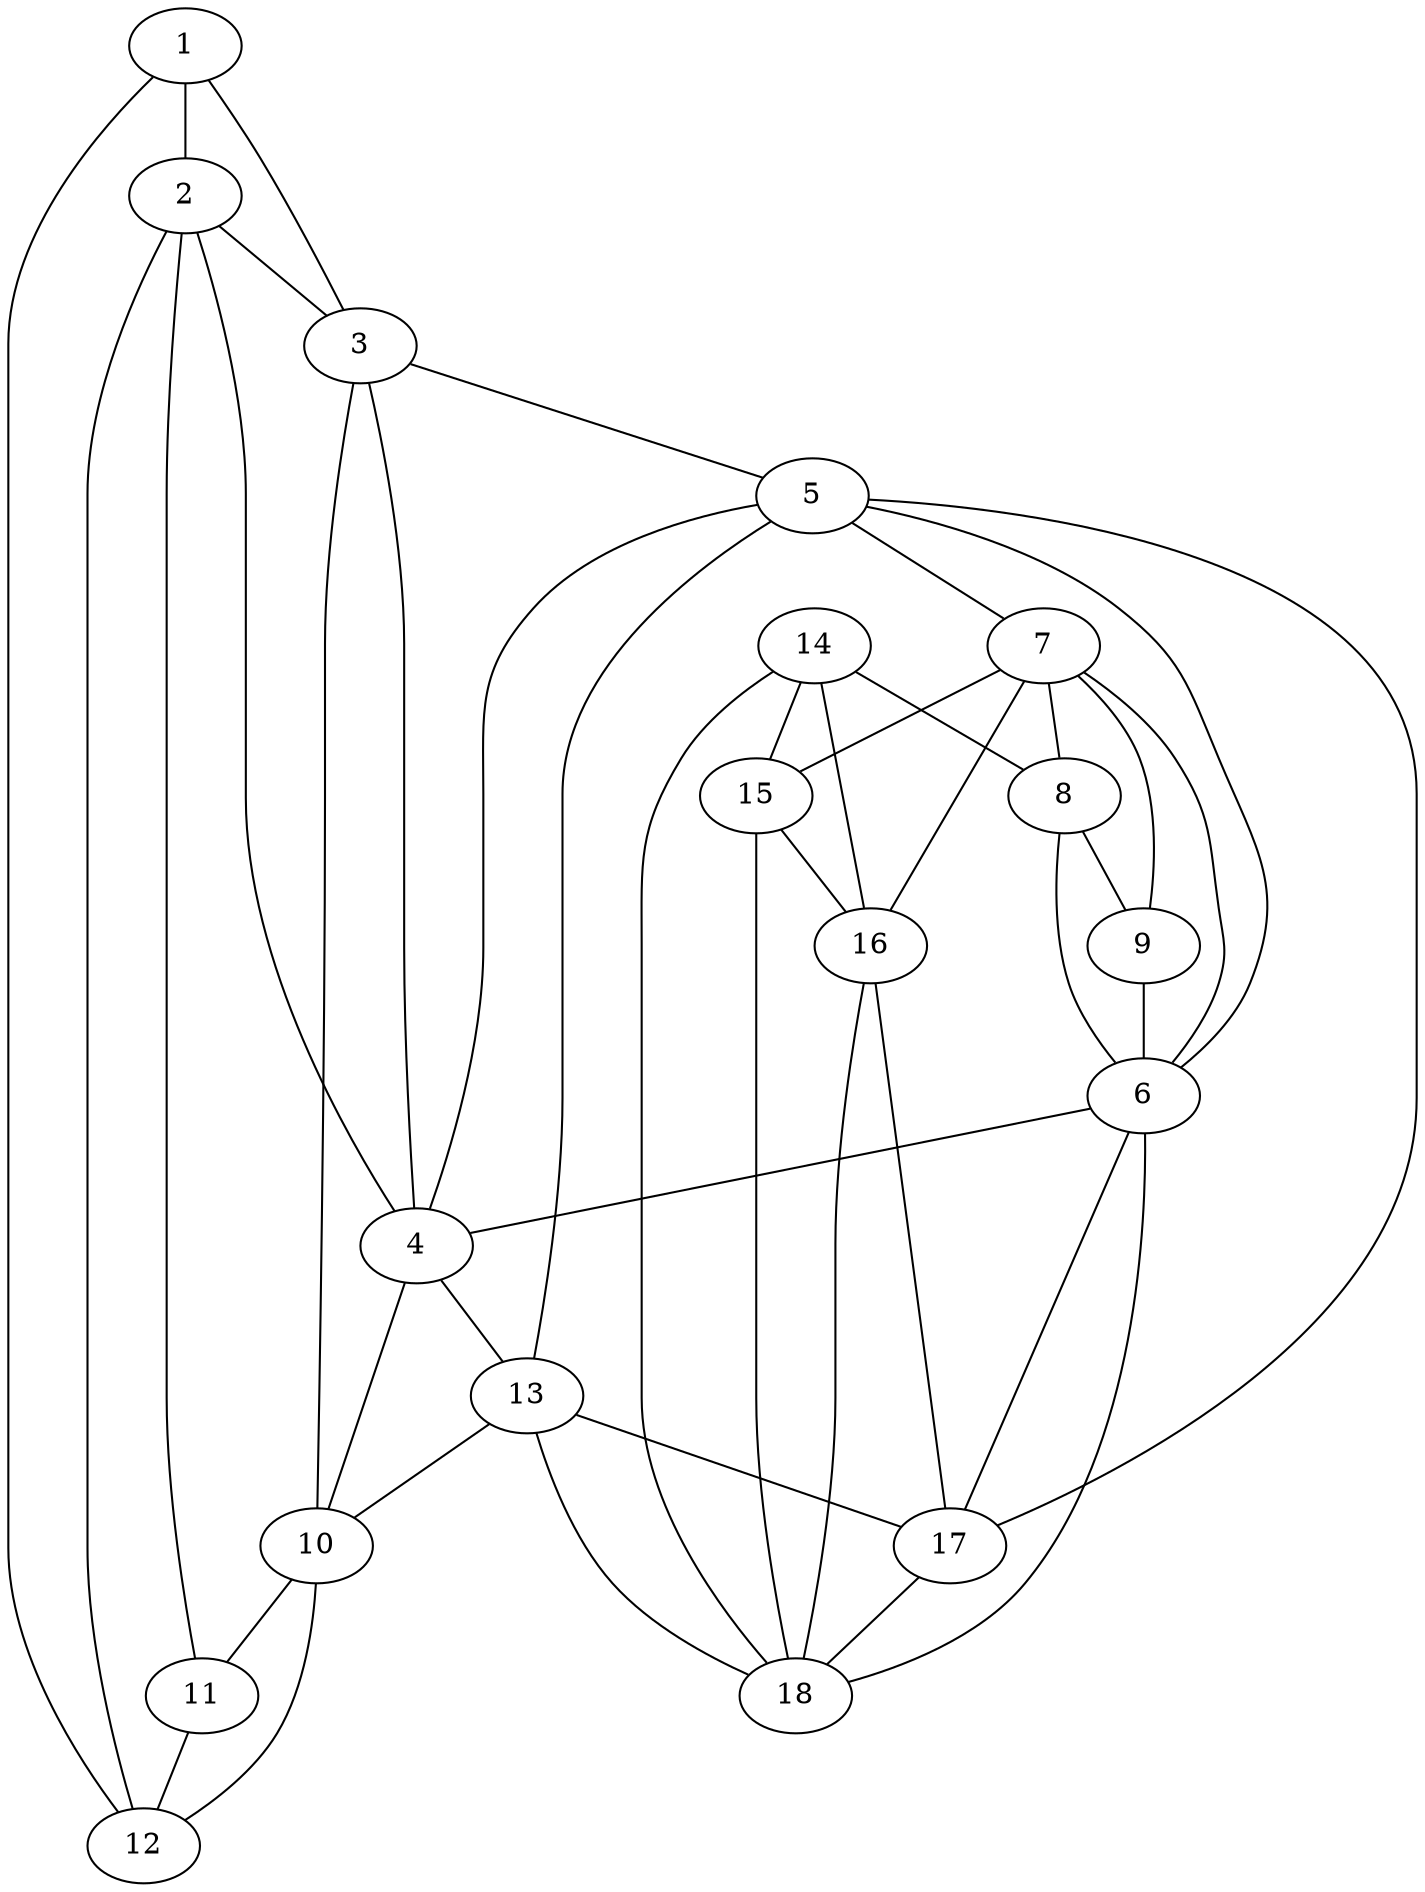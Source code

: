graph pdb1e47 {
	1	 [aaLength=19,
		sequence=ERNKLARQIIDTCLEMTRL,
		type=0];
	2	 [aaLength=5,
		sequence=PYEKL,
		type=0];
	1 -- 2	 [distance0="44.85215",
		frequency=1,
		type0=1];
	3	 [aaLength=5,
		sequence=TESHI,
		type=0];
	1 -- 3	 [distance0="49.85226",
		frequency=1,
		type0=2];
	12	 [aaLength=6,
		sequence=NVSVRY,
		type=1];
	1 -- 12	 [distance0="57.99801",
		frequency=1,
		type0=3];
	2 -- 3	 [distance0="13.66303",
		distance1="0.0",
		frequency=2,
		type0=1,
		type1=5];
	4	 [aaLength=12,
		sequence=QWRFHMAAYQSR,
		type=0];
	2 -- 4	 [distance0="34.27604",
		frequency=1,
		type0=2];
	11	 [aaLength=4,
		sequence=GMLI,
		type=1];
	2 -- 11	 [distance0="43.80737",
		frequency=1,
		type0=3];
	5	 [aaLength=11,
		sequence=AVHCTAVSILN,
		type=0];
	3 -- 5	 [distance0="46.55545",
		frequency=1,
		type0=3];
	10	 [aaLength=3,
		sequence=VFI,
		type=1];
	3 -- 10	 [distance0="0.0",
		frequency=1,
		type0=5];
	4 -- 5	 [distance0="30.9762",
		frequency=1,
		type0=2];
	4 -- 3	 [distance0="23.98729",
		frequency=1,
		type0=1];
	13	 [aaLength=5,
		sequence=AVVHN,
		type=1];
	4 -- 13	 [distance0="4.0",
		frequency=1,
		type0=4];
	6	 [aaLength=8,
		sequence=HYMIAAAG,
		type=0];
	5 -- 6	 [distance0="24.41354",
		frequency=1,
		type0=1];
	7	 [aaLength=12,
		sequence=TRELSEHVALAL,
		type=0];
	5 -- 7	 [distance0="43.95069",
		frequency=1,
		type0=3];
	17	 [aaLength=2,
		sequence=IP,
		type=1];
	5 -- 17	 [distance0="2.0",
		frequency=1,
		type0=4];
	6 -- 4	 [distance0="45.24669",
		frequency=1,
		type0=3];
	18	 [aaLength=2,
		sequence=SI,
		type=1];
	6 -- 18	 [distance0="2.0",
		frequency=1,
		type0=4];
	7 -- 6	 [distance0="31.74123",
		frequency=1,
		type0=1];
	8	 [aaLength=24,
		sequence=NLEKALWLAHEVEVLAQLYLTTLA,
		type=0];
	7 -- 8	 [distance0="36.76323",
		frequency=1,
		type0=2];
	15	 [aaLength=4,
		sequence=ATLL,
		type=1];
	7 -- 15	 [distance0="4.0",
		frequency=1,
		type0=4];
	8 -- 6	 [distance0="51.46161",
		frequency=1,
		type0=3];
	9	 [aaLength=12,
		sequence=SDEEIAVVLEKF,
		type=0];
	8 -- 9	 [distance0="36.41607",
		distance1="8.0",
		frequency=2,
		type0=1,
		type1=4];
	9 -- 6	 [distance0="83.68324",
		frequency=1,
		type0=3];
	9 -- 7	 [distance0="68.13965",
		frequency=1,
		type0=2];
	10 -- 4	 [distance0="14.0",
		frequency=1,
		type0=4];
	10 -- 12	 [distance0="27.0",
		frequency=1,
		type0=2];
	10 -- 11	 [distance0="19.0",
		frequency=1,
		type0=1];
	11 -- 12	 [distance0="8.0",
		frequency=1,
		type0=1];
	12 -- 2	 [distance0="46.12034",
		frequency=1,
		type0=3];
	13 -- 5	 [distance0="1.0",
		frequency=1,
		type0=4];
	13 -- 10	 [distance0="33.0",
		frequency=1,
		type0=2];
	13 -- 17	 [distance0="19.0",
		frequency=1,
		type0=1];
	13 -- 18	 [distance0="33.0",
		frequency=1,
		type0=3];
	14	 [aaLength=6,
		sequence=GLIACE,
		type=1];
	14 -- 8	 [distance0="1.0",
		frequency=1,
		type0=4];
	14 -- 15	 [distance0="7.0",
		frequency=1,
		type0=1];
	16	 [aaLength=2,
		sequence=CA,
		type=1];
	14 -- 16	 [distance0="31.0",
		frequency=1,
		type0=2];
	14 -- 18	 [distance0="34.0",
		frequency=1,
		type0=3];
	15 -- 16	 [distance0="24.0",
		frequency=1,
		type0=2];
	15 -- 18	 [distance0="27.0",
		frequency=1,
		type0=3];
	16 -- 7	 [distance0="6.0",
		frequency=1,
		type0=4];
	16 -- 17	 [distance0="17.0",
		frequency=1,
		type0=2];
	16 -- 18	 [distance0="3.0",
		frequency=1,
		type0=1];
	17 -- 6	 [distance0="2.0",
		frequency=1,
		type0=4];
	17 -- 18	 [distance0="14.0",
		frequency=1,
		type0=1];
}
